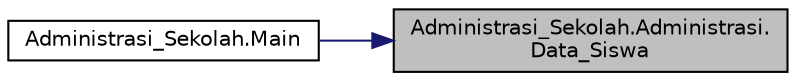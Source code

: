digraph "Administrasi_Sekolah.Administrasi.Data_Siswa"
{
 // LATEX_PDF_SIZE
  edge [fontname="Helvetica",fontsize="10",labelfontname="Helvetica",labelfontsize="10"];
  node [fontname="Helvetica",fontsize="10",shape=record];
  rankdir="RL";
  Node1 [label="Administrasi_Sekolah.Administrasi.\lData_Siswa",height=0.2,width=0.4,color="black", fillcolor="grey75", style="filled", fontcolor="black",tooltip=" "];
  Node1 -> Node2 [dir="back",color="midnightblue",fontsize="10",style="solid",fontname="Helvetica"];
  Node2 [label="Administrasi_Sekolah.Main",height=0.2,width=0.4,color="black", fillcolor="white", style="filled",URL="$d7/d94/namespace_administrasi___sekolah.html#ad6d5c0ec6086d81de533fa021e31be55",tooltip=" "];
}
